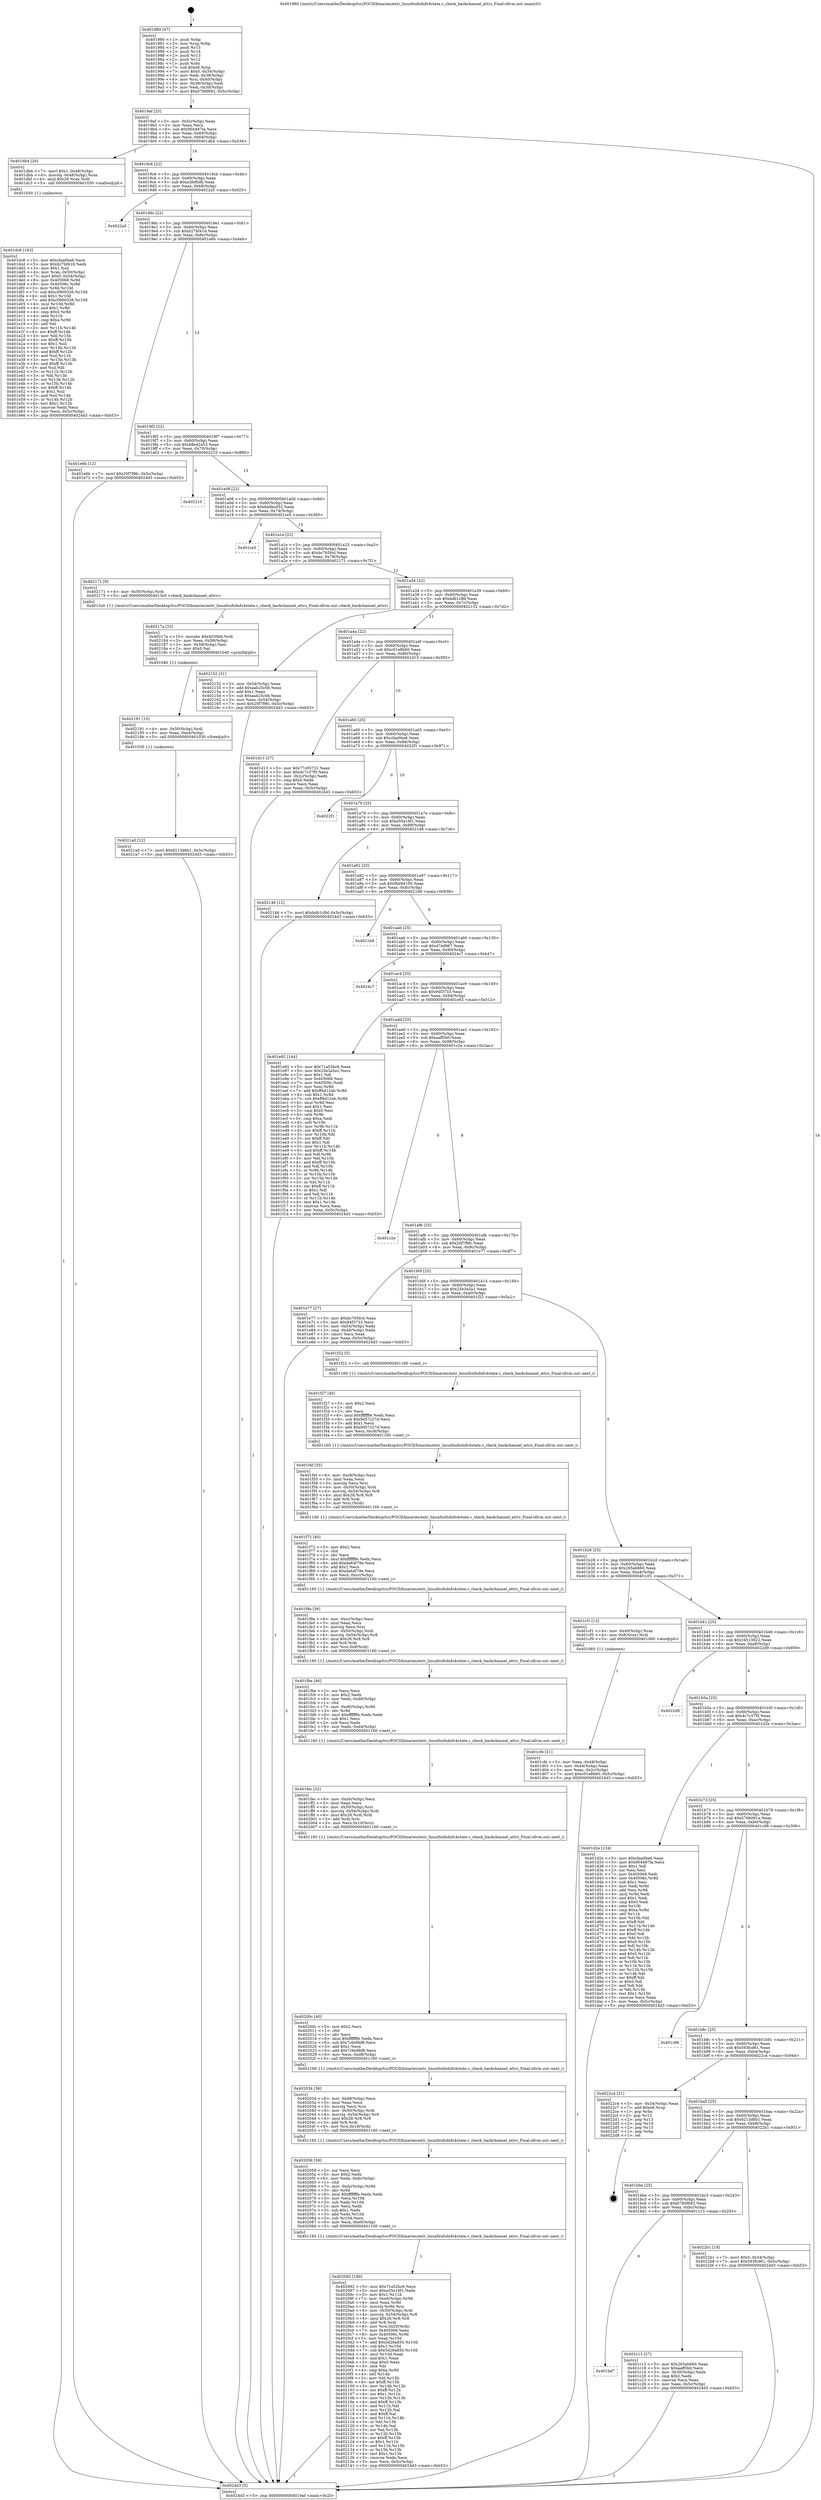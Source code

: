 digraph "0x401980" {
  label = "0x401980 (/mnt/c/Users/mathe/Desktop/tcc/POCII/binaries/extr_linuxfsnfsdnfs4state.c_check_backchannel_attrs_Final-ollvm.out::main(0))"
  labelloc = "t"
  node[shape=record]

  Entry [label="",width=0.3,height=0.3,shape=circle,fillcolor=black,style=filled]
  "0x4019af" [label="{
     0x4019af [23]\l
     | [instrs]\l
     &nbsp;&nbsp;0x4019af \<+3\>: mov -0x5c(%rbp),%eax\l
     &nbsp;&nbsp;0x4019b2 \<+2\>: mov %eax,%ecx\l
     &nbsp;&nbsp;0x4019b4 \<+6\>: sub $0x904487fa,%ecx\l
     &nbsp;&nbsp;0x4019ba \<+3\>: mov %eax,-0x60(%rbp)\l
     &nbsp;&nbsp;0x4019bd \<+3\>: mov %ecx,-0x64(%rbp)\l
     &nbsp;&nbsp;0x4019c0 \<+6\>: je 0000000000401db4 \<main+0x434\>\l
  }"]
  "0x401db4" [label="{
     0x401db4 [20]\l
     | [instrs]\l
     &nbsp;&nbsp;0x401db4 \<+7\>: movl $0x1,-0x48(%rbp)\l
     &nbsp;&nbsp;0x401dbb \<+4\>: movslq -0x48(%rbp),%rax\l
     &nbsp;&nbsp;0x401dbf \<+4\>: imul $0x28,%rax,%rdi\l
     &nbsp;&nbsp;0x401dc3 \<+5\>: call 0000000000401050 \<malloc@plt\>\l
     | [calls]\l
     &nbsp;&nbsp;0x401050 \{1\} (unknown)\l
  }"]
  "0x4019c6" [label="{
     0x4019c6 [22]\l
     | [instrs]\l
     &nbsp;&nbsp;0x4019c6 \<+5\>: jmp 00000000004019cb \<main+0x4b\>\l
     &nbsp;&nbsp;0x4019cb \<+3\>: mov -0x60(%rbp),%eax\l
     &nbsp;&nbsp;0x4019ce \<+5\>: sub $0xa3fef0db,%eax\l
     &nbsp;&nbsp;0x4019d3 \<+3\>: mov %eax,-0x68(%rbp)\l
     &nbsp;&nbsp;0x4019d6 \<+6\>: je 00000000004022a5 \<main+0x925\>\l
  }"]
  Exit [label="",width=0.3,height=0.3,shape=circle,fillcolor=black,style=filled,peripheries=2]
  "0x4022a5" [label="{
     0x4022a5\l
  }", style=dashed]
  "0x4019dc" [label="{
     0x4019dc [22]\l
     | [instrs]\l
     &nbsp;&nbsp;0x4019dc \<+5\>: jmp 00000000004019e1 \<main+0x61\>\l
     &nbsp;&nbsp;0x4019e1 \<+3\>: mov -0x60(%rbp),%eax\l
     &nbsp;&nbsp;0x4019e4 \<+5\>: sub $0xb27bf416,%eax\l
     &nbsp;&nbsp;0x4019e9 \<+3\>: mov %eax,-0x6c(%rbp)\l
     &nbsp;&nbsp;0x4019ec \<+6\>: je 0000000000401e6b \<main+0x4eb\>\l
  }"]
  "0x4021a0" [label="{
     0x4021a0 [12]\l
     | [instrs]\l
     &nbsp;&nbsp;0x4021a0 \<+7\>: movl $0x6213d6b1,-0x5c(%rbp)\l
     &nbsp;&nbsp;0x4021a7 \<+5\>: jmp 00000000004024d3 \<main+0xb53\>\l
  }"]
  "0x401e6b" [label="{
     0x401e6b [12]\l
     | [instrs]\l
     &nbsp;&nbsp;0x401e6b \<+7\>: movl $0x20f7f9fc,-0x5c(%rbp)\l
     &nbsp;&nbsp;0x401e72 \<+5\>: jmp 00000000004024d3 \<main+0xb53\>\l
  }"]
  "0x4019f2" [label="{
     0x4019f2 [22]\l
     | [instrs]\l
     &nbsp;&nbsp;0x4019f2 \<+5\>: jmp 00000000004019f7 \<main+0x77\>\l
     &nbsp;&nbsp;0x4019f7 \<+3\>: mov -0x60(%rbp),%eax\l
     &nbsp;&nbsp;0x4019fa \<+5\>: sub $0xb8e42a53,%eax\l
     &nbsp;&nbsp;0x4019ff \<+3\>: mov %eax,-0x70(%rbp)\l
     &nbsp;&nbsp;0x401a02 \<+6\>: je 0000000000402210 \<main+0x890\>\l
  }"]
  "0x402191" [label="{
     0x402191 [15]\l
     | [instrs]\l
     &nbsp;&nbsp;0x402191 \<+4\>: mov -0x50(%rbp),%rdi\l
     &nbsp;&nbsp;0x402195 \<+6\>: mov %eax,-0xe4(%rbp)\l
     &nbsp;&nbsp;0x40219b \<+5\>: call 0000000000401030 \<free@plt\>\l
     | [calls]\l
     &nbsp;&nbsp;0x401030 \{1\} (unknown)\l
  }"]
  "0x402210" [label="{
     0x402210\l
  }", style=dashed]
  "0x401a08" [label="{
     0x401a08 [22]\l
     | [instrs]\l
     &nbsp;&nbsp;0x401a08 \<+5\>: jmp 0000000000401a0d \<main+0x8d\>\l
     &nbsp;&nbsp;0x401a0d \<+3\>: mov -0x60(%rbp),%eax\l
     &nbsp;&nbsp;0x401a10 \<+5\>: sub $0xbbdbcd52,%eax\l
     &nbsp;&nbsp;0x401a15 \<+3\>: mov %eax,-0x74(%rbp)\l
     &nbsp;&nbsp;0x401a18 \<+6\>: je 0000000000401ce5 \<main+0x365\>\l
  }"]
  "0x40217a" [label="{
     0x40217a [23]\l
     | [instrs]\l
     &nbsp;&nbsp;0x40217a \<+10\>: movabs $0x4030b6,%rdi\l
     &nbsp;&nbsp;0x402184 \<+3\>: mov %eax,-0x58(%rbp)\l
     &nbsp;&nbsp;0x402187 \<+3\>: mov -0x58(%rbp),%esi\l
     &nbsp;&nbsp;0x40218a \<+2\>: mov $0x0,%al\l
     &nbsp;&nbsp;0x40218c \<+5\>: call 0000000000401040 \<printf@plt\>\l
     | [calls]\l
     &nbsp;&nbsp;0x401040 \{1\} (unknown)\l
  }"]
  "0x401ce5" [label="{
     0x401ce5\l
  }", style=dashed]
  "0x401a1e" [label="{
     0x401a1e [22]\l
     | [instrs]\l
     &nbsp;&nbsp;0x401a1e \<+5\>: jmp 0000000000401a23 \<main+0xa3\>\l
     &nbsp;&nbsp;0x401a23 \<+3\>: mov -0x60(%rbp),%eax\l
     &nbsp;&nbsp;0x401a26 \<+5\>: sub $0xbc765fcd,%eax\l
     &nbsp;&nbsp;0x401a2b \<+3\>: mov %eax,-0x78(%rbp)\l
     &nbsp;&nbsp;0x401a2e \<+6\>: je 0000000000402171 \<main+0x7f1\>\l
  }"]
  "0x402092" [label="{
     0x402092 [180]\l
     | [instrs]\l
     &nbsp;&nbsp;0x402092 \<+5\>: mov $0x71a52bc6,%ecx\l
     &nbsp;&nbsp;0x402097 \<+5\>: mov $0xe55e16f1,%edx\l
     &nbsp;&nbsp;0x40209c \<+3\>: mov $0x1,%r11b\l
     &nbsp;&nbsp;0x40209f \<+7\>: mov -0xe0(%rbp),%r9d\l
     &nbsp;&nbsp;0x4020a6 \<+4\>: imul %eax,%r9d\l
     &nbsp;&nbsp;0x4020aa \<+3\>: movslq %r9d,%rsi\l
     &nbsp;&nbsp;0x4020ad \<+4\>: mov -0x50(%rbp),%rdi\l
     &nbsp;&nbsp;0x4020b1 \<+4\>: movslq -0x54(%rbp),%r8\l
     &nbsp;&nbsp;0x4020b5 \<+4\>: imul $0x28,%r8,%r8\l
     &nbsp;&nbsp;0x4020b9 \<+3\>: add %r8,%rdi\l
     &nbsp;&nbsp;0x4020bc \<+4\>: mov %rsi,0x20(%rdi)\l
     &nbsp;&nbsp;0x4020c0 \<+7\>: mov 0x405068,%eax\l
     &nbsp;&nbsp;0x4020c7 \<+8\>: mov 0x40506c,%r9d\l
     &nbsp;&nbsp;0x4020cf \<+3\>: mov %eax,%r10d\l
     &nbsp;&nbsp;0x4020d2 \<+7\>: add $0x5d26a850,%r10d\l
     &nbsp;&nbsp;0x4020d9 \<+4\>: sub $0x1,%r10d\l
     &nbsp;&nbsp;0x4020dd \<+7\>: sub $0x5d26a850,%r10d\l
     &nbsp;&nbsp;0x4020e4 \<+4\>: imul %r10d,%eax\l
     &nbsp;&nbsp;0x4020e8 \<+3\>: and $0x1,%eax\l
     &nbsp;&nbsp;0x4020eb \<+3\>: cmp $0x0,%eax\l
     &nbsp;&nbsp;0x4020ee \<+3\>: sete %bl\l
     &nbsp;&nbsp;0x4020f1 \<+4\>: cmp $0xa,%r9d\l
     &nbsp;&nbsp;0x4020f5 \<+4\>: setl %r14b\l
     &nbsp;&nbsp;0x4020f9 \<+3\>: mov %bl,%r15b\l
     &nbsp;&nbsp;0x4020fc \<+4\>: xor $0xff,%r15b\l
     &nbsp;&nbsp;0x402100 \<+3\>: mov %r14b,%r12b\l
     &nbsp;&nbsp;0x402103 \<+4\>: xor $0xff,%r12b\l
     &nbsp;&nbsp;0x402107 \<+4\>: xor $0x1,%r11b\l
     &nbsp;&nbsp;0x40210b \<+3\>: mov %r15b,%r13b\l
     &nbsp;&nbsp;0x40210e \<+4\>: and $0xff,%r13b\l
     &nbsp;&nbsp;0x402112 \<+3\>: and %r11b,%bl\l
     &nbsp;&nbsp;0x402115 \<+3\>: mov %r12b,%al\l
     &nbsp;&nbsp;0x402118 \<+2\>: and $0xff,%al\l
     &nbsp;&nbsp;0x40211a \<+3\>: and %r11b,%r14b\l
     &nbsp;&nbsp;0x40211d \<+3\>: or %bl,%r13b\l
     &nbsp;&nbsp;0x402120 \<+3\>: or %r14b,%al\l
     &nbsp;&nbsp;0x402123 \<+3\>: xor %al,%r13b\l
     &nbsp;&nbsp;0x402126 \<+3\>: or %r12b,%r15b\l
     &nbsp;&nbsp;0x402129 \<+4\>: xor $0xff,%r15b\l
     &nbsp;&nbsp;0x40212d \<+4\>: or $0x1,%r11b\l
     &nbsp;&nbsp;0x402131 \<+3\>: and %r11b,%r15b\l
     &nbsp;&nbsp;0x402134 \<+3\>: or %r15b,%r13b\l
     &nbsp;&nbsp;0x402137 \<+4\>: test $0x1,%r13b\l
     &nbsp;&nbsp;0x40213b \<+3\>: cmovne %edx,%ecx\l
     &nbsp;&nbsp;0x40213e \<+3\>: mov %ecx,-0x5c(%rbp)\l
     &nbsp;&nbsp;0x402141 \<+5\>: jmp 00000000004024d3 \<main+0xb53\>\l
  }"]
  "0x402171" [label="{
     0x402171 [9]\l
     | [instrs]\l
     &nbsp;&nbsp;0x402171 \<+4\>: mov -0x50(%rbp),%rdi\l
     &nbsp;&nbsp;0x402175 \<+5\>: call 00000000004013c0 \<check_backchannel_attrs\>\l
     | [calls]\l
     &nbsp;&nbsp;0x4013c0 \{1\} (/mnt/c/Users/mathe/Desktop/tcc/POCII/binaries/extr_linuxfsnfsdnfs4state.c_check_backchannel_attrs_Final-ollvm.out::check_backchannel_attrs)\l
  }"]
  "0x401a34" [label="{
     0x401a34 [22]\l
     | [instrs]\l
     &nbsp;&nbsp;0x401a34 \<+5\>: jmp 0000000000401a39 \<main+0xb9\>\l
     &nbsp;&nbsp;0x401a39 \<+3\>: mov -0x60(%rbp),%eax\l
     &nbsp;&nbsp;0x401a3c \<+5\>: sub $0xbdb1cfbf,%eax\l
     &nbsp;&nbsp;0x401a41 \<+3\>: mov %eax,-0x7c(%rbp)\l
     &nbsp;&nbsp;0x401a44 \<+6\>: je 0000000000402152 \<main+0x7d2\>\l
  }"]
  "0x402058" [label="{
     0x402058 [58]\l
     | [instrs]\l
     &nbsp;&nbsp;0x402058 \<+2\>: xor %ecx,%ecx\l
     &nbsp;&nbsp;0x40205a \<+5\>: mov $0x2,%edx\l
     &nbsp;&nbsp;0x40205f \<+6\>: mov %edx,-0xdc(%rbp)\l
     &nbsp;&nbsp;0x402065 \<+1\>: cltd\l
     &nbsp;&nbsp;0x402066 \<+7\>: mov -0xdc(%rbp),%r9d\l
     &nbsp;&nbsp;0x40206d \<+3\>: idiv %r9d\l
     &nbsp;&nbsp;0x402070 \<+6\>: imul $0xfffffffe,%edx,%edx\l
     &nbsp;&nbsp;0x402076 \<+3\>: mov %ecx,%r10d\l
     &nbsp;&nbsp;0x402079 \<+3\>: sub %edx,%r10d\l
     &nbsp;&nbsp;0x40207c \<+2\>: mov %ecx,%edx\l
     &nbsp;&nbsp;0x40207e \<+3\>: sub $0x1,%edx\l
     &nbsp;&nbsp;0x402081 \<+3\>: add %edx,%r10d\l
     &nbsp;&nbsp;0x402084 \<+3\>: sub %r10d,%ecx\l
     &nbsp;&nbsp;0x402087 \<+6\>: mov %ecx,-0xe0(%rbp)\l
     &nbsp;&nbsp;0x40208d \<+5\>: call 0000000000401160 \<next_i\>\l
     | [calls]\l
     &nbsp;&nbsp;0x401160 \{1\} (/mnt/c/Users/mathe/Desktop/tcc/POCII/binaries/extr_linuxfsnfsdnfs4state.c_check_backchannel_attrs_Final-ollvm.out::next_i)\l
  }"]
  "0x402152" [label="{
     0x402152 [31]\l
     | [instrs]\l
     &nbsp;&nbsp;0x402152 \<+3\>: mov -0x54(%rbp),%eax\l
     &nbsp;&nbsp;0x402155 \<+5\>: add $0xaab25c0b,%eax\l
     &nbsp;&nbsp;0x40215a \<+3\>: add $0x1,%eax\l
     &nbsp;&nbsp;0x40215d \<+5\>: sub $0xaab25c0b,%eax\l
     &nbsp;&nbsp;0x402162 \<+3\>: mov %eax,-0x54(%rbp)\l
     &nbsp;&nbsp;0x402165 \<+7\>: movl $0x20f7f9fc,-0x5c(%rbp)\l
     &nbsp;&nbsp;0x40216c \<+5\>: jmp 00000000004024d3 \<main+0xb53\>\l
  }"]
  "0x401a4a" [label="{
     0x401a4a [22]\l
     | [instrs]\l
     &nbsp;&nbsp;0x401a4a \<+5\>: jmp 0000000000401a4f \<main+0xcf\>\l
     &nbsp;&nbsp;0x401a4f \<+3\>: mov -0x60(%rbp),%eax\l
     &nbsp;&nbsp;0x401a52 \<+5\>: sub $0xc01e8b60,%eax\l
     &nbsp;&nbsp;0x401a57 \<+3\>: mov %eax,-0x80(%rbp)\l
     &nbsp;&nbsp;0x401a5a \<+6\>: je 0000000000401d13 \<main+0x393\>\l
  }"]
  "0x402034" [label="{
     0x402034 [36]\l
     | [instrs]\l
     &nbsp;&nbsp;0x402034 \<+6\>: mov -0xd8(%rbp),%ecx\l
     &nbsp;&nbsp;0x40203a \<+3\>: imul %eax,%ecx\l
     &nbsp;&nbsp;0x40203d \<+3\>: movslq %ecx,%rsi\l
     &nbsp;&nbsp;0x402040 \<+4\>: mov -0x50(%rbp),%rdi\l
     &nbsp;&nbsp;0x402044 \<+4\>: movslq -0x54(%rbp),%r8\l
     &nbsp;&nbsp;0x402048 \<+4\>: imul $0x28,%r8,%r8\l
     &nbsp;&nbsp;0x40204c \<+3\>: add %r8,%rdi\l
     &nbsp;&nbsp;0x40204f \<+4\>: mov %rsi,0x18(%rdi)\l
     &nbsp;&nbsp;0x402053 \<+5\>: call 0000000000401160 \<next_i\>\l
     | [calls]\l
     &nbsp;&nbsp;0x401160 \{1\} (/mnt/c/Users/mathe/Desktop/tcc/POCII/binaries/extr_linuxfsnfsdnfs4state.c_check_backchannel_attrs_Final-ollvm.out::next_i)\l
  }"]
  "0x401d13" [label="{
     0x401d13 [27]\l
     | [instrs]\l
     &nbsp;&nbsp;0x401d13 \<+5\>: mov $0x77c05731,%eax\l
     &nbsp;&nbsp;0x401d18 \<+5\>: mov $0x4c7c37f5,%ecx\l
     &nbsp;&nbsp;0x401d1d \<+3\>: mov -0x2c(%rbp),%edx\l
     &nbsp;&nbsp;0x401d20 \<+3\>: cmp $0x0,%edx\l
     &nbsp;&nbsp;0x401d23 \<+3\>: cmove %ecx,%eax\l
     &nbsp;&nbsp;0x401d26 \<+3\>: mov %eax,-0x5c(%rbp)\l
     &nbsp;&nbsp;0x401d29 \<+5\>: jmp 00000000004024d3 \<main+0xb53\>\l
  }"]
  "0x401a60" [label="{
     0x401a60 [25]\l
     | [instrs]\l
     &nbsp;&nbsp;0x401a60 \<+5\>: jmp 0000000000401a65 \<main+0xe5\>\l
     &nbsp;&nbsp;0x401a65 \<+3\>: mov -0x60(%rbp),%eax\l
     &nbsp;&nbsp;0x401a68 \<+5\>: sub $0xcfaa0ba6,%eax\l
     &nbsp;&nbsp;0x401a6d \<+6\>: mov %eax,-0x84(%rbp)\l
     &nbsp;&nbsp;0x401a73 \<+6\>: je 00000000004022f1 \<main+0x971\>\l
  }"]
  "0x40200c" [label="{
     0x40200c [40]\l
     | [instrs]\l
     &nbsp;&nbsp;0x40200c \<+5\>: mov $0x2,%ecx\l
     &nbsp;&nbsp;0x402011 \<+1\>: cltd\l
     &nbsp;&nbsp;0x402012 \<+2\>: idiv %ecx\l
     &nbsp;&nbsp;0x402014 \<+6\>: imul $0xfffffffe,%edx,%ecx\l
     &nbsp;&nbsp;0x40201a \<+6\>: sub $0x7c6e9bf8,%ecx\l
     &nbsp;&nbsp;0x402020 \<+3\>: add $0x1,%ecx\l
     &nbsp;&nbsp;0x402023 \<+6\>: add $0x7c6e9bf8,%ecx\l
     &nbsp;&nbsp;0x402029 \<+6\>: mov %ecx,-0xd8(%rbp)\l
     &nbsp;&nbsp;0x40202f \<+5\>: call 0000000000401160 \<next_i\>\l
     | [calls]\l
     &nbsp;&nbsp;0x401160 \{1\} (/mnt/c/Users/mathe/Desktop/tcc/POCII/binaries/extr_linuxfsnfsdnfs4state.c_check_backchannel_attrs_Final-ollvm.out::next_i)\l
  }"]
  "0x4022f1" [label="{
     0x4022f1\l
  }", style=dashed]
  "0x401a79" [label="{
     0x401a79 [25]\l
     | [instrs]\l
     &nbsp;&nbsp;0x401a79 \<+5\>: jmp 0000000000401a7e \<main+0xfe\>\l
     &nbsp;&nbsp;0x401a7e \<+3\>: mov -0x60(%rbp),%eax\l
     &nbsp;&nbsp;0x401a81 \<+5\>: sub $0xe55e16f1,%eax\l
     &nbsp;&nbsp;0x401a86 \<+6\>: mov %eax,-0x88(%rbp)\l
     &nbsp;&nbsp;0x401a8c \<+6\>: je 0000000000402146 \<main+0x7c6\>\l
  }"]
  "0x401fec" [label="{
     0x401fec [32]\l
     | [instrs]\l
     &nbsp;&nbsp;0x401fec \<+6\>: mov -0xd4(%rbp),%ecx\l
     &nbsp;&nbsp;0x401ff2 \<+3\>: imul %eax,%ecx\l
     &nbsp;&nbsp;0x401ff5 \<+4\>: mov -0x50(%rbp),%rsi\l
     &nbsp;&nbsp;0x401ff9 \<+4\>: movslq -0x54(%rbp),%rdi\l
     &nbsp;&nbsp;0x401ffd \<+4\>: imul $0x28,%rdi,%rdi\l
     &nbsp;&nbsp;0x402001 \<+3\>: add %rdi,%rsi\l
     &nbsp;&nbsp;0x402004 \<+3\>: mov %ecx,0x10(%rsi)\l
     &nbsp;&nbsp;0x402007 \<+5\>: call 0000000000401160 \<next_i\>\l
     | [calls]\l
     &nbsp;&nbsp;0x401160 \{1\} (/mnt/c/Users/mathe/Desktop/tcc/POCII/binaries/extr_linuxfsnfsdnfs4state.c_check_backchannel_attrs_Final-ollvm.out::next_i)\l
  }"]
  "0x402146" [label="{
     0x402146 [12]\l
     | [instrs]\l
     &nbsp;&nbsp;0x402146 \<+7\>: movl $0xbdb1cfbf,-0x5c(%rbp)\l
     &nbsp;&nbsp;0x40214d \<+5\>: jmp 00000000004024d3 \<main+0xb53\>\l
  }"]
  "0x401a92" [label="{
     0x401a92 [25]\l
     | [instrs]\l
     &nbsp;&nbsp;0x401a92 \<+5\>: jmp 0000000000401a97 \<main+0x117\>\l
     &nbsp;&nbsp;0x401a97 \<+3\>: mov -0x60(%rbp),%eax\l
     &nbsp;&nbsp;0x401a9a \<+5\>: sub $0xfbb94100,%eax\l
     &nbsp;&nbsp;0x401a9f \<+6\>: mov %eax,-0x8c(%rbp)\l
     &nbsp;&nbsp;0x401aa5 \<+6\>: je 00000000004021b8 \<main+0x838\>\l
  }"]
  "0x401fbe" [label="{
     0x401fbe [46]\l
     | [instrs]\l
     &nbsp;&nbsp;0x401fbe \<+2\>: xor %ecx,%ecx\l
     &nbsp;&nbsp;0x401fc0 \<+5\>: mov $0x2,%edx\l
     &nbsp;&nbsp;0x401fc5 \<+6\>: mov %edx,-0xd0(%rbp)\l
     &nbsp;&nbsp;0x401fcb \<+1\>: cltd\l
     &nbsp;&nbsp;0x401fcc \<+7\>: mov -0xd0(%rbp),%r9d\l
     &nbsp;&nbsp;0x401fd3 \<+3\>: idiv %r9d\l
     &nbsp;&nbsp;0x401fd6 \<+6\>: imul $0xfffffffe,%edx,%edx\l
     &nbsp;&nbsp;0x401fdc \<+3\>: sub $0x1,%ecx\l
     &nbsp;&nbsp;0x401fdf \<+2\>: sub %ecx,%edx\l
     &nbsp;&nbsp;0x401fe1 \<+6\>: mov %edx,-0xd4(%rbp)\l
     &nbsp;&nbsp;0x401fe7 \<+5\>: call 0000000000401160 \<next_i\>\l
     | [calls]\l
     &nbsp;&nbsp;0x401160 \{1\} (/mnt/c/Users/mathe/Desktop/tcc/POCII/binaries/extr_linuxfsnfsdnfs4state.c_check_backchannel_attrs_Final-ollvm.out::next_i)\l
  }"]
  "0x4021b8" [label="{
     0x4021b8\l
  }", style=dashed]
  "0x401aab" [label="{
     0x401aab [25]\l
     | [instrs]\l
     &nbsp;&nbsp;0x401aab \<+5\>: jmp 0000000000401ab0 \<main+0x130\>\l
     &nbsp;&nbsp;0x401ab0 \<+3\>: mov -0x60(%rbp),%eax\l
     &nbsp;&nbsp;0x401ab3 \<+5\>: sub $0x47ed967,%eax\l
     &nbsp;&nbsp;0x401ab8 \<+6\>: mov %eax,-0x90(%rbp)\l
     &nbsp;&nbsp;0x401abe \<+6\>: je 00000000004024c7 \<main+0xb47\>\l
  }"]
  "0x401f9a" [label="{
     0x401f9a [36]\l
     | [instrs]\l
     &nbsp;&nbsp;0x401f9a \<+6\>: mov -0xcc(%rbp),%ecx\l
     &nbsp;&nbsp;0x401fa0 \<+3\>: imul %eax,%ecx\l
     &nbsp;&nbsp;0x401fa3 \<+3\>: movslq %ecx,%rsi\l
     &nbsp;&nbsp;0x401fa6 \<+4\>: mov -0x50(%rbp),%rdi\l
     &nbsp;&nbsp;0x401faa \<+4\>: movslq -0x54(%rbp),%r8\l
     &nbsp;&nbsp;0x401fae \<+4\>: imul $0x28,%r8,%r8\l
     &nbsp;&nbsp;0x401fb2 \<+3\>: add %r8,%rdi\l
     &nbsp;&nbsp;0x401fb5 \<+4\>: mov %rsi,0x8(%rdi)\l
     &nbsp;&nbsp;0x401fb9 \<+5\>: call 0000000000401160 \<next_i\>\l
     | [calls]\l
     &nbsp;&nbsp;0x401160 \{1\} (/mnt/c/Users/mathe/Desktop/tcc/POCII/binaries/extr_linuxfsnfsdnfs4state.c_check_backchannel_attrs_Final-ollvm.out::next_i)\l
  }"]
  "0x4024c7" [label="{
     0x4024c7\l
  }", style=dashed]
  "0x401ac4" [label="{
     0x401ac4 [25]\l
     | [instrs]\l
     &nbsp;&nbsp;0x401ac4 \<+5\>: jmp 0000000000401ac9 \<main+0x149\>\l
     &nbsp;&nbsp;0x401ac9 \<+3\>: mov -0x60(%rbp),%eax\l
     &nbsp;&nbsp;0x401acc \<+5\>: sub $0x94f3733,%eax\l
     &nbsp;&nbsp;0x401ad1 \<+6\>: mov %eax,-0x94(%rbp)\l
     &nbsp;&nbsp;0x401ad7 \<+6\>: je 0000000000401e92 \<main+0x512\>\l
  }"]
  "0x401f72" [label="{
     0x401f72 [40]\l
     | [instrs]\l
     &nbsp;&nbsp;0x401f72 \<+5\>: mov $0x2,%ecx\l
     &nbsp;&nbsp;0x401f77 \<+1\>: cltd\l
     &nbsp;&nbsp;0x401f78 \<+2\>: idiv %ecx\l
     &nbsp;&nbsp;0x401f7a \<+6\>: imul $0xfffffffe,%edx,%ecx\l
     &nbsp;&nbsp;0x401f80 \<+6\>: add $0xda64f79e,%ecx\l
     &nbsp;&nbsp;0x401f86 \<+3\>: add $0x1,%ecx\l
     &nbsp;&nbsp;0x401f89 \<+6\>: sub $0xda64f79e,%ecx\l
     &nbsp;&nbsp;0x401f8f \<+6\>: mov %ecx,-0xcc(%rbp)\l
     &nbsp;&nbsp;0x401f95 \<+5\>: call 0000000000401160 \<next_i\>\l
     | [calls]\l
     &nbsp;&nbsp;0x401160 \{1\} (/mnt/c/Users/mathe/Desktop/tcc/POCII/binaries/extr_linuxfsnfsdnfs4state.c_check_backchannel_attrs_Final-ollvm.out::next_i)\l
  }"]
  "0x401e92" [label="{
     0x401e92 [144]\l
     | [instrs]\l
     &nbsp;&nbsp;0x401e92 \<+5\>: mov $0x71a52bc6,%eax\l
     &nbsp;&nbsp;0x401e97 \<+5\>: mov $0x25e3a5a1,%ecx\l
     &nbsp;&nbsp;0x401e9c \<+2\>: mov $0x1,%dl\l
     &nbsp;&nbsp;0x401e9e \<+7\>: mov 0x405068,%esi\l
     &nbsp;&nbsp;0x401ea5 \<+7\>: mov 0x40506c,%edi\l
     &nbsp;&nbsp;0x401eac \<+3\>: mov %esi,%r8d\l
     &nbsp;&nbsp;0x401eaf \<+7\>: add $0xff4d12ab,%r8d\l
     &nbsp;&nbsp;0x401eb6 \<+4\>: sub $0x1,%r8d\l
     &nbsp;&nbsp;0x401eba \<+7\>: sub $0xff4d12ab,%r8d\l
     &nbsp;&nbsp;0x401ec1 \<+4\>: imul %r8d,%esi\l
     &nbsp;&nbsp;0x401ec5 \<+3\>: and $0x1,%esi\l
     &nbsp;&nbsp;0x401ec8 \<+3\>: cmp $0x0,%esi\l
     &nbsp;&nbsp;0x401ecb \<+4\>: sete %r9b\l
     &nbsp;&nbsp;0x401ecf \<+3\>: cmp $0xa,%edi\l
     &nbsp;&nbsp;0x401ed2 \<+4\>: setl %r10b\l
     &nbsp;&nbsp;0x401ed6 \<+3\>: mov %r9b,%r11b\l
     &nbsp;&nbsp;0x401ed9 \<+4\>: xor $0xff,%r11b\l
     &nbsp;&nbsp;0x401edd \<+3\>: mov %r10b,%bl\l
     &nbsp;&nbsp;0x401ee0 \<+3\>: xor $0xff,%bl\l
     &nbsp;&nbsp;0x401ee3 \<+3\>: xor $0x1,%dl\l
     &nbsp;&nbsp;0x401ee6 \<+3\>: mov %r11b,%r14b\l
     &nbsp;&nbsp;0x401ee9 \<+4\>: and $0xff,%r14b\l
     &nbsp;&nbsp;0x401eed \<+3\>: and %dl,%r9b\l
     &nbsp;&nbsp;0x401ef0 \<+3\>: mov %bl,%r15b\l
     &nbsp;&nbsp;0x401ef3 \<+4\>: and $0xff,%r15b\l
     &nbsp;&nbsp;0x401ef7 \<+3\>: and %dl,%r10b\l
     &nbsp;&nbsp;0x401efa \<+3\>: or %r9b,%r14b\l
     &nbsp;&nbsp;0x401efd \<+3\>: or %r10b,%r15b\l
     &nbsp;&nbsp;0x401f00 \<+3\>: xor %r15b,%r14b\l
     &nbsp;&nbsp;0x401f03 \<+3\>: or %bl,%r11b\l
     &nbsp;&nbsp;0x401f06 \<+4\>: xor $0xff,%r11b\l
     &nbsp;&nbsp;0x401f0a \<+3\>: or $0x1,%dl\l
     &nbsp;&nbsp;0x401f0d \<+3\>: and %dl,%r11b\l
     &nbsp;&nbsp;0x401f10 \<+3\>: or %r11b,%r14b\l
     &nbsp;&nbsp;0x401f13 \<+4\>: test $0x1,%r14b\l
     &nbsp;&nbsp;0x401f17 \<+3\>: cmovne %ecx,%eax\l
     &nbsp;&nbsp;0x401f1a \<+3\>: mov %eax,-0x5c(%rbp)\l
     &nbsp;&nbsp;0x401f1d \<+5\>: jmp 00000000004024d3 \<main+0xb53\>\l
  }"]
  "0x401add" [label="{
     0x401add [25]\l
     | [instrs]\l
     &nbsp;&nbsp;0x401add \<+5\>: jmp 0000000000401ae2 \<main+0x162\>\l
     &nbsp;&nbsp;0x401ae2 \<+3\>: mov -0x60(%rbp),%eax\l
     &nbsp;&nbsp;0x401ae5 \<+5\>: sub $0xaaff3b0,%eax\l
     &nbsp;&nbsp;0x401aea \<+6\>: mov %eax,-0x98(%rbp)\l
     &nbsp;&nbsp;0x401af0 \<+6\>: je 0000000000401c2e \<main+0x2ae\>\l
  }"]
  "0x401f4f" [label="{
     0x401f4f [35]\l
     | [instrs]\l
     &nbsp;&nbsp;0x401f4f \<+6\>: mov -0xc8(%rbp),%ecx\l
     &nbsp;&nbsp;0x401f55 \<+3\>: imul %eax,%ecx\l
     &nbsp;&nbsp;0x401f58 \<+3\>: movslq %ecx,%rsi\l
     &nbsp;&nbsp;0x401f5b \<+4\>: mov -0x50(%rbp),%rdi\l
     &nbsp;&nbsp;0x401f5f \<+4\>: movslq -0x54(%rbp),%r8\l
     &nbsp;&nbsp;0x401f63 \<+4\>: imul $0x28,%r8,%r8\l
     &nbsp;&nbsp;0x401f67 \<+3\>: add %r8,%rdi\l
     &nbsp;&nbsp;0x401f6a \<+3\>: mov %rsi,(%rdi)\l
     &nbsp;&nbsp;0x401f6d \<+5\>: call 0000000000401160 \<next_i\>\l
     | [calls]\l
     &nbsp;&nbsp;0x401160 \{1\} (/mnt/c/Users/mathe/Desktop/tcc/POCII/binaries/extr_linuxfsnfsdnfs4state.c_check_backchannel_attrs_Final-ollvm.out::next_i)\l
  }"]
  "0x401c2e" [label="{
     0x401c2e\l
  }", style=dashed]
  "0x401af6" [label="{
     0x401af6 [25]\l
     | [instrs]\l
     &nbsp;&nbsp;0x401af6 \<+5\>: jmp 0000000000401afb \<main+0x17b\>\l
     &nbsp;&nbsp;0x401afb \<+3\>: mov -0x60(%rbp),%eax\l
     &nbsp;&nbsp;0x401afe \<+5\>: sub $0x20f7f9fc,%eax\l
     &nbsp;&nbsp;0x401b03 \<+6\>: mov %eax,-0x9c(%rbp)\l
     &nbsp;&nbsp;0x401b09 \<+6\>: je 0000000000401e77 \<main+0x4f7\>\l
  }"]
  "0x401f27" [label="{
     0x401f27 [40]\l
     | [instrs]\l
     &nbsp;&nbsp;0x401f27 \<+5\>: mov $0x2,%ecx\l
     &nbsp;&nbsp;0x401f2c \<+1\>: cltd\l
     &nbsp;&nbsp;0x401f2d \<+2\>: idiv %ecx\l
     &nbsp;&nbsp;0x401f2f \<+6\>: imul $0xfffffffe,%edx,%ecx\l
     &nbsp;&nbsp;0x401f35 \<+6\>: sub $0x9d57c27d,%ecx\l
     &nbsp;&nbsp;0x401f3b \<+3\>: add $0x1,%ecx\l
     &nbsp;&nbsp;0x401f3e \<+6\>: add $0x9d57c27d,%ecx\l
     &nbsp;&nbsp;0x401f44 \<+6\>: mov %ecx,-0xc8(%rbp)\l
     &nbsp;&nbsp;0x401f4a \<+5\>: call 0000000000401160 \<next_i\>\l
     | [calls]\l
     &nbsp;&nbsp;0x401160 \{1\} (/mnt/c/Users/mathe/Desktop/tcc/POCII/binaries/extr_linuxfsnfsdnfs4state.c_check_backchannel_attrs_Final-ollvm.out::next_i)\l
  }"]
  "0x401e77" [label="{
     0x401e77 [27]\l
     | [instrs]\l
     &nbsp;&nbsp;0x401e77 \<+5\>: mov $0xbc765fcd,%eax\l
     &nbsp;&nbsp;0x401e7c \<+5\>: mov $0x94f3733,%ecx\l
     &nbsp;&nbsp;0x401e81 \<+3\>: mov -0x54(%rbp),%edx\l
     &nbsp;&nbsp;0x401e84 \<+3\>: cmp -0x48(%rbp),%edx\l
     &nbsp;&nbsp;0x401e87 \<+3\>: cmovl %ecx,%eax\l
     &nbsp;&nbsp;0x401e8a \<+3\>: mov %eax,-0x5c(%rbp)\l
     &nbsp;&nbsp;0x401e8d \<+5\>: jmp 00000000004024d3 \<main+0xb53\>\l
  }"]
  "0x401b0f" [label="{
     0x401b0f [25]\l
     | [instrs]\l
     &nbsp;&nbsp;0x401b0f \<+5\>: jmp 0000000000401b14 \<main+0x194\>\l
     &nbsp;&nbsp;0x401b14 \<+3\>: mov -0x60(%rbp),%eax\l
     &nbsp;&nbsp;0x401b17 \<+5\>: sub $0x25e3a5a1,%eax\l
     &nbsp;&nbsp;0x401b1c \<+6\>: mov %eax,-0xa0(%rbp)\l
     &nbsp;&nbsp;0x401b22 \<+6\>: je 0000000000401f22 \<main+0x5a2\>\l
  }"]
  "0x401dc8" [label="{
     0x401dc8 [163]\l
     | [instrs]\l
     &nbsp;&nbsp;0x401dc8 \<+5\>: mov $0xcfaa0ba6,%ecx\l
     &nbsp;&nbsp;0x401dcd \<+5\>: mov $0xb27bf416,%edx\l
     &nbsp;&nbsp;0x401dd2 \<+3\>: mov $0x1,%sil\l
     &nbsp;&nbsp;0x401dd5 \<+4\>: mov %rax,-0x50(%rbp)\l
     &nbsp;&nbsp;0x401dd9 \<+7\>: movl $0x0,-0x54(%rbp)\l
     &nbsp;&nbsp;0x401de0 \<+8\>: mov 0x405068,%r8d\l
     &nbsp;&nbsp;0x401de8 \<+8\>: mov 0x40506c,%r9d\l
     &nbsp;&nbsp;0x401df0 \<+3\>: mov %r8d,%r10d\l
     &nbsp;&nbsp;0x401df3 \<+7\>: sub $0xc0900326,%r10d\l
     &nbsp;&nbsp;0x401dfa \<+4\>: sub $0x1,%r10d\l
     &nbsp;&nbsp;0x401dfe \<+7\>: add $0xc0900326,%r10d\l
     &nbsp;&nbsp;0x401e05 \<+4\>: imul %r10d,%r8d\l
     &nbsp;&nbsp;0x401e09 \<+4\>: and $0x1,%r8d\l
     &nbsp;&nbsp;0x401e0d \<+4\>: cmp $0x0,%r8d\l
     &nbsp;&nbsp;0x401e11 \<+4\>: sete %r11b\l
     &nbsp;&nbsp;0x401e15 \<+4\>: cmp $0xa,%r9d\l
     &nbsp;&nbsp;0x401e19 \<+3\>: setl %bl\l
     &nbsp;&nbsp;0x401e1c \<+3\>: mov %r11b,%r14b\l
     &nbsp;&nbsp;0x401e1f \<+4\>: xor $0xff,%r14b\l
     &nbsp;&nbsp;0x401e23 \<+3\>: mov %bl,%r15b\l
     &nbsp;&nbsp;0x401e26 \<+4\>: xor $0xff,%r15b\l
     &nbsp;&nbsp;0x401e2a \<+4\>: xor $0x1,%sil\l
     &nbsp;&nbsp;0x401e2e \<+3\>: mov %r14b,%r12b\l
     &nbsp;&nbsp;0x401e31 \<+4\>: and $0xff,%r12b\l
     &nbsp;&nbsp;0x401e35 \<+3\>: and %sil,%r11b\l
     &nbsp;&nbsp;0x401e38 \<+3\>: mov %r15b,%r13b\l
     &nbsp;&nbsp;0x401e3b \<+4\>: and $0xff,%r13b\l
     &nbsp;&nbsp;0x401e3f \<+3\>: and %sil,%bl\l
     &nbsp;&nbsp;0x401e42 \<+3\>: or %r11b,%r12b\l
     &nbsp;&nbsp;0x401e45 \<+3\>: or %bl,%r13b\l
     &nbsp;&nbsp;0x401e48 \<+3\>: xor %r13b,%r12b\l
     &nbsp;&nbsp;0x401e4b \<+3\>: or %r15b,%r14b\l
     &nbsp;&nbsp;0x401e4e \<+4\>: xor $0xff,%r14b\l
     &nbsp;&nbsp;0x401e52 \<+4\>: or $0x1,%sil\l
     &nbsp;&nbsp;0x401e56 \<+3\>: and %sil,%r14b\l
     &nbsp;&nbsp;0x401e59 \<+3\>: or %r14b,%r12b\l
     &nbsp;&nbsp;0x401e5c \<+4\>: test $0x1,%r12b\l
     &nbsp;&nbsp;0x401e60 \<+3\>: cmovne %edx,%ecx\l
     &nbsp;&nbsp;0x401e63 \<+3\>: mov %ecx,-0x5c(%rbp)\l
     &nbsp;&nbsp;0x401e66 \<+5\>: jmp 00000000004024d3 \<main+0xb53\>\l
  }"]
  "0x401f22" [label="{
     0x401f22 [5]\l
     | [instrs]\l
     &nbsp;&nbsp;0x401f22 \<+5\>: call 0000000000401160 \<next_i\>\l
     | [calls]\l
     &nbsp;&nbsp;0x401160 \{1\} (/mnt/c/Users/mathe/Desktop/tcc/POCII/binaries/extr_linuxfsnfsdnfs4state.c_check_backchannel_attrs_Final-ollvm.out::next_i)\l
  }"]
  "0x401b28" [label="{
     0x401b28 [25]\l
     | [instrs]\l
     &nbsp;&nbsp;0x401b28 \<+5\>: jmp 0000000000401b2d \<main+0x1ad\>\l
     &nbsp;&nbsp;0x401b2d \<+3\>: mov -0x60(%rbp),%eax\l
     &nbsp;&nbsp;0x401b30 \<+5\>: sub $0x265ab660,%eax\l
     &nbsp;&nbsp;0x401b35 \<+6\>: mov %eax,-0xa4(%rbp)\l
     &nbsp;&nbsp;0x401b3b \<+6\>: je 0000000000401cf1 \<main+0x371\>\l
  }"]
  "0x401cfe" [label="{
     0x401cfe [21]\l
     | [instrs]\l
     &nbsp;&nbsp;0x401cfe \<+3\>: mov %eax,-0x44(%rbp)\l
     &nbsp;&nbsp;0x401d01 \<+3\>: mov -0x44(%rbp),%eax\l
     &nbsp;&nbsp;0x401d04 \<+3\>: mov %eax,-0x2c(%rbp)\l
     &nbsp;&nbsp;0x401d07 \<+7\>: movl $0xc01e8b60,-0x5c(%rbp)\l
     &nbsp;&nbsp;0x401d0e \<+5\>: jmp 00000000004024d3 \<main+0xb53\>\l
  }"]
  "0x401cf1" [label="{
     0x401cf1 [13]\l
     | [instrs]\l
     &nbsp;&nbsp;0x401cf1 \<+4\>: mov -0x40(%rbp),%rax\l
     &nbsp;&nbsp;0x401cf5 \<+4\>: mov 0x8(%rax),%rdi\l
     &nbsp;&nbsp;0x401cf9 \<+5\>: call 0000000000401060 \<atoi@plt\>\l
     | [calls]\l
     &nbsp;&nbsp;0x401060 \{1\} (unknown)\l
  }"]
  "0x401b41" [label="{
     0x401b41 [25]\l
     | [instrs]\l
     &nbsp;&nbsp;0x401b41 \<+5\>: jmp 0000000000401b46 \<main+0x1c6\>\l
     &nbsp;&nbsp;0x401b46 \<+3\>: mov -0x60(%rbp),%eax\l
     &nbsp;&nbsp;0x401b49 \<+5\>: sub $0x34513622,%eax\l
     &nbsp;&nbsp;0x401b4e \<+6\>: mov %eax,-0xa8(%rbp)\l
     &nbsp;&nbsp;0x401b54 \<+6\>: je 00000000004022d9 \<main+0x959\>\l
  }"]
  "0x401980" [label="{
     0x401980 [47]\l
     | [instrs]\l
     &nbsp;&nbsp;0x401980 \<+1\>: push %rbp\l
     &nbsp;&nbsp;0x401981 \<+3\>: mov %rsp,%rbp\l
     &nbsp;&nbsp;0x401984 \<+2\>: push %r15\l
     &nbsp;&nbsp;0x401986 \<+2\>: push %r14\l
     &nbsp;&nbsp;0x401988 \<+2\>: push %r13\l
     &nbsp;&nbsp;0x40198a \<+2\>: push %r12\l
     &nbsp;&nbsp;0x40198c \<+1\>: push %rbx\l
     &nbsp;&nbsp;0x40198d \<+7\>: sub $0xe8,%rsp\l
     &nbsp;&nbsp;0x401994 \<+7\>: movl $0x0,-0x34(%rbp)\l
     &nbsp;&nbsp;0x40199b \<+3\>: mov %edi,-0x38(%rbp)\l
     &nbsp;&nbsp;0x40199e \<+4\>: mov %rsi,-0x40(%rbp)\l
     &nbsp;&nbsp;0x4019a2 \<+3\>: mov -0x38(%rbp),%edi\l
     &nbsp;&nbsp;0x4019a5 \<+3\>: mov %edi,-0x30(%rbp)\l
     &nbsp;&nbsp;0x4019a8 \<+7\>: movl $0x6780f692,-0x5c(%rbp)\l
  }"]
  "0x4022d9" [label="{
     0x4022d9\l
  }", style=dashed]
  "0x401b5a" [label="{
     0x401b5a [25]\l
     | [instrs]\l
     &nbsp;&nbsp;0x401b5a \<+5\>: jmp 0000000000401b5f \<main+0x1df\>\l
     &nbsp;&nbsp;0x401b5f \<+3\>: mov -0x60(%rbp),%eax\l
     &nbsp;&nbsp;0x401b62 \<+5\>: sub $0x4c7c37f5,%eax\l
     &nbsp;&nbsp;0x401b67 \<+6\>: mov %eax,-0xac(%rbp)\l
     &nbsp;&nbsp;0x401b6d \<+6\>: je 0000000000401d2e \<main+0x3ae\>\l
  }"]
  "0x4024d3" [label="{
     0x4024d3 [5]\l
     | [instrs]\l
     &nbsp;&nbsp;0x4024d3 \<+5\>: jmp 00000000004019af \<main+0x2f\>\l
  }"]
  "0x401d2e" [label="{
     0x401d2e [134]\l
     | [instrs]\l
     &nbsp;&nbsp;0x401d2e \<+5\>: mov $0xcfaa0ba6,%eax\l
     &nbsp;&nbsp;0x401d33 \<+5\>: mov $0x904487fa,%ecx\l
     &nbsp;&nbsp;0x401d38 \<+2\>: mov $0x1,%dl\l
     &nbsp;&nbsp;0x401d3a \<+2\>: xor %esi,%esi\l
     &nbsp;&nbsp;0x401d3c \<+7\>: mov 0x405068,%edi\l
     &nbsp;&nbsp;0x401d43 \<+8\>: mov 0x40506c,%r8d\l
     &nbsp;&nbsp;0x401d4b \<+3\>: sub $0x1,%esi\l
     &nbsp;&nbsp;0x401d4e \<+3\>: mov %edi,%r9d\l
     &nbsp;&nbsp;0x401d51 \<+3\>: add %esi,%r9d\l
     &nbsp;&nbsp;0x401d54 \<+4\>: imul %r9d,%edi\l
     &nbsp;&nbsp;0x401d58 \<+3\>: and $0x1,%edi\l
     &nbsp;&nbsp;0x401d5b \<+3\>: cmp $0x0,%edi\l
     &nbsp;&nbsp;0x401d5e \<+4\>: sete %r10b\l
     &nbsp;&nbsp;0x401d62 \<+4\>: cmp $0xa,%r8d\l
     &nbsp;&nbsp;0x401d66 \<+4\>: setl %r11b\l
     &nbsp;&nbsp;0x401d6a \<+3\>: mov %r10b,%bl\l
     &nbsp;&nbsp;0x401d6d \<+3\>: xor $0xff,%bl\l
     &nbsp;&nbsp;0x401d70 \<+3\>: mov %r11b,%r14b\l
     &nbsp;&nbsp;0x401d73 \<+4\>: xor $0xff,%r14b\l
     &nbsp;&nbsp;0x401d77 \<+3\>: xor $0x0,%dl\l
     &nbsp;&nbsp;0x401d7a \<+3\>: mov %bl,%r15b\l
     &nbsp;&nbsp;0x401d7d \<+4\>: and $0x0,%r15b\l
     &nbsp;&nbsp;0x401d81 \<+3\>: and %dl,%r10b\l
     &nbsp;&nbsp;0x401d84 \<+3\>: mov %r14b,%r12b\l
     &nbsp;&nbsp;0x401d87 \<+4\>: and $0x0,%r12b\l
     &nbsp;&nbsp;0x401d8b \<+3\>: and %dl,%r11b\l
     &nbsp;&nbsp;0x401d8e \<+3\>: or %r10b,%r15b\l
     &nbsp;&nbsp;0x401d91 \<+3\>: or %r11b,%r12b\l
     &nbsp;&nbsp;0x401d94 \<+3\>: xor %r12b,%r15b\l
     &nbsp;&nbsp;0x401d97 \<+3\>: or %r14b,%bl\l
     &nbsp;&nbsp;0x401d9a \<+3\>: xor $0xff,%bl\l
     &nbsp;&nbsp;0x401d9d \<+3\>: or $0x0,%dl\l
     &nbsp;&nbsp;0x401da0 \<+2\>: and %dl,%bl\l
     &nbsp;&nbsp;0x401da2 \<+3\>: or %bl,%r15b\l
     &nbsp;&nbsp;0x401da5 \<+4\>: test $0x1,%r15b\l
     &nbsp;&nbsp;0x401da9 \<+3\>: cmovne %ecx,%eax\l
     &nbsp;&nbsp;0x401dac \<+3\>: mov %eax,-0x5c(%rbp)\l
     &nbsp;&nbsp;0x401daf \<+5\>: jmp 00000000004024d3 \<main+0xb53\>\l
  }"]
  "0x401b73" [label="{
     0x401b73 [25]\l
     | [instrs]\l
     &nbsp;&nbsp;0x401b73 \<+5\>: jmp 0000000000401b78 \<main+0x1f8\>\l
     &nbsp;&nbsp;0x401b78 \<+3\>: mov -0x60(%rbp),%eax\l
     &nbsp;&nbsp;0x401b7b \<+5\>: sub $0x5766061a,%eax\l
     &nbsp;&nbsp;0x401b80 \<+6\>: mov %eax,-0xb0(%rbp)\l
     &nbsp;&nbsp;0x401b86 \<+6\>: je 0000000000401c86 \<main+0x306\>\l
  }"]
  "0x401bd7" [label="{
     0x401bd7\l
  }", style=dashed]
  "0x401c86" [label="{
     0x401c86\l
  }", style=dashed]
  "0x401b8c" [label="{
     0x401b8c [25]\l
     | [instrs]\l
     &nbsp;&nbsp;0x401b8c \<+5\>: jmp 0000000000401b91 \<main+0x211\>\l
     &nbsp;&nbsp;0x401b91 \<+3\>: mov -0x60(%rbp),%eax\l
     &nbsp;&nbsp;0x401b94 \<+5\>: sub $0x593fcd61,%eax\l
     &nbsp;&nbsp;0x401b99 \<+6\>: mov %eax,-0xb4(%rbp)\l
     &nbsp;&nbsp;0x401b9f \<+6\>: je 00000000004022c4 \<main+0x944\>\l
  }"]
  "0x401c13" [label="{
     0x401c13 [27]\l
     | [instrs]\l
     &nbsp;&nbsp;0x401c13 \<+5\>: mov $0x265ab660,%eax\l
     &nbsp;&nbsp;0x401c18 \<+5\>: mov $0xaaff3b0,%ecx\l
     &nbsp;&nbsp;0x401c1d \<+3\>: mov -0x30(%rbp),%edx\l
     &nbsp;&nbsp;0x401c20 \<+3\>: cmp $0x2,%edx\l
     &nbsp;&nbsp;0x401c23 \<+3\>: cmovne %ecx,%eax\l
     &nbsp;&nbsp;0x401c26 \<+3\>: mov %eax,-0x5c(%rbp)\l
     &nbsp;&nbsp;0x401c29 \<+5\>: jmp 00000000004024d3 \<main+0xb53\>\l
  }"]
  "0x4022c4" [label="{
     0x4022c4 [21]\l
     | [instrs]\l
     &nbsp;&nbsp;0x4022c4 \<+3\>: mov -0x34(%rbp),%eax\l
     &nbsp;&nbsp;0x4022c7 \<+7\>: add $0xe8,%rsp\l
     &nbsp;&nbsp;0x4022ce \<+1\>: pop %rbx\l
     &nbsp;&nbsp;0x4022cf \<+2\>: pop %r12\l
     &nbsp;&nbsp;0x4022d1 \<+2\>: pop %r13\l
     &nbsp;&nbsp;0x4022d3 \<+2\>: pop %r14\l
     &nbsp;&nbsp;0x4022d5 \<+2\>: pop %r15\l
     &nbsp;&nbsp;0x4022d7 \<+1\>: pop %rbp\l
     &nbsp;&nbsp;0x4022d8 \<+1\>: ret\l
  }"]
  "0x401ba5" [label="{
     0x401ba5 [25]\l
     | [instrs]\l
     &nbsp;&nbsp;0x401ba5 \<+5\>: jmp 0000000000401baa \<main+0x22a\>\l
     &nbsp;&nbsp;0x401baa \<+3\>: mov -0x60(%rbp),%eax\l
     &nbsp;&nbsp;0x401bad \<+5\>: sub $0x6213d6b1,%eax\l
     &nbsp;&nbsp;0x401bb2 \<+6\>: mov %eax,-0xb8(%rbp)\l
     &nbsp;&nbsp;0x401bb8 \<+6\>: je 00000000004022b1 \<main+0x931\>\l
  }"]
  "0x401bbe" [label="{
     0x401bbe [25]\l
     | [instrs]\l
     &nbsp;&nbsp;0x401bbe \<+5\>: jmp 0000000000401bc3 \<main+0x243\>\l
     &nbsp;&nbsp;0x401bc3 \<+3\>: mov -0x60(%rbp),%eax\l
     &nbsp;&nbsp;0x401bc6 \<+5\>: sub $0x6780f692,%eax\l
     &nbsp;&nbsp;0x401bcb \<+6\>: mov %eax,-0xbc(%rbp)\l
     &nbsp;&nbsp;0x401bd1 \<+6\>: je 0000000000401c13 \<main+0x293\>\l
  }"]
  "0x4022b1" [label="{
     0x4022b1 [19]\l
     | [instrs]\l
     &nbsp;&nbsp;0x4022b1 \<+7\>: movl $0x0,-0x34(%rbp)\l
     &nbsp;&nbsp;0x4022b8 \<+7\>: movl $0x593fcd61,-0x5c(%rbp)\l
     &nbsp;&nbsp;0x4022bf \<+5\>: jmp 00000000004024d3 \<main+0xb53\>\l
  }"]
  Entry -> "0x401980" [label=" 1"]
  "0x4019af" -> "0x401db4" [label=" 1"]
  "0x4019af" -> "0x4019c6" [label=" 14"]
  "0x4022c4" -> Exit [label=" 1"]
  "0x4019c6" -> "0x4022a5" [label=" 0"]
  "0x4019c6" -> "0x4019dc" [label=" 14"]
  "0x4022b1" -> "0x4024d3" [label=" 1"]
  "0x4019dc" -> "0x401e6b" [label=" 1"]
  "0x4019dc" -> "0x4019f2" [label=" 13"]
  "0x4021a0" -> "0x4024d3" [label=" 1"]
  "0x4019f2" -> "0x402210" [label=" 0"]
  "0x4019f2" -> "0x401a08" [label=" 13"]
  "0x402191" -> "0x4021a0" [label=" 1"]
  "0x401a08" -> "0x401ce5" [label=" 0"]
  "0x401a08" -> "0x401a1e" [label=" 13"]
  "0x40217a" -> "0x402191" [label=" 1"]
  "0x401a1e" -> "0x402171" [label=" 1"]
  "0x401a1e" -> "0x401a34" [label=" 12"]
  "0x402171" -> "0x40217a" [label=" 1"]
  "0x401a34" -> "0x402152" [label=" 1"]
  "0x401a34" -> "0x401a4a" [label=" 11"]
  "0x402152" -> "0x4024d3" [label=" 1"]
  "0x401a4a" -> "0x401d13" [label=" 1"]
  "0x401a4a" -> "0x401a60" [label=" 10"]
  "0x402146" -> "0x4024d3" [label=" 1"]
  "0x401a60" -> "0x4022f1" [label=" 0"]
  "0x401a60" -> "0x401a79" [label=" 10"]
  "0x402092" -> "0x4024d3" [label=" 1"]
  "0x401a79" -> "0x402146" [label=" 1"]
  "0x401a79" -> "0x401a92" [label=" 9"]
  "0x402058" -> "0x402092" [label=" 1"]
  "0x401a92" -> "0x4021b8" [label=" 0"]
  "0x401a92" -> "0x401aab" [label=" 9"]
  "0x402034" -> "0x402058" [label=" 1"]
  "0x401aab" -> "0x4024c7" [label=" 0"]
  "0x401aab" -> "0x401ac4" [label=" 9"]
  "0x40200c" -> "0x402034" [label=" 1"]
  "0x401ac4" -> "0x401e92" [label=" 1"]
  "0x401ac4" -> "0x401add" [label=" 8"]
  "0x401fec" -> "0x40200c" [label=" 1"]
  "0x401add" -> "0x401c2e" [label=" 0"]
  "0x401add" -> "0x401af6" [label=" 8"]
  "0x401fbe" -> "0x401fec" [label=" 1"]
  "0x401af6" -> "0x401e77" [label=" 2"]
  "0x401af6" -> "0x401b0f" [label=" 6"]
  "0x401f9a" -> "0x401fbe" [label=" 1"]
  "0x401b0f" -> "0x401f22" [label=" 1"]
  "0x401b0f" -> "0x401b28" [label=" 5"]
  "0x401f72" -> "0x401f9a" [label=" 1"]
  "0x401b28" -> "0x401cf1" [label=" 1"]
  "0x401b28" -> "0x401b41" [label=" 4"]
  "0x401f4f" -> "0x401f72" [label=" 1"]
  "0x401b41" -> "0x4022d9" [label=" 0"]
  "0x401b41" -> "0x401b5a" [label=" 4"]
  "0x401f27" -> "0x401f4f" [label=" 1"]
  "0x401b5a" -> "0x401d2e" [label=" 1"]
  "0x401b5a" -> "0x401b73" [label=" 3"]
  "0x401f22" -> "0x401f27" [label=" 1"]
  "0x401b73" -> "0x401c86" [label=" 0"]
  "0x401b73" -> "0x401b8c" [label=" 3"]
  "0x401e92" -> "0x4024d3" [label=" 1"]
  "0x401b8c" -> "0x4022c4" [label=" 1"]
  "0x401b8c" -> "0x401ba5" [label=" 2"]
  "0x401e77" -> "0x4024d3" [label=" 2"]
  "0x401ba5" -> "0x4022b1" [label=" 1"]
  "0x401ba5" -> "0x401bbe" [label=" 1"]
  "0x401e6b" -> "0x4024d3" [label=" 1"]
  "0x401bbe" -> "0x401c13" [label=" 1"]
  "0x401bbe" -> "0x401bd7" [label=" 0"]
  "0x401c13" -> "0x4024d3" [label=" 1"]
  "0x401980" -> "0x4019af" [label=" 1"]
  "0x4024d3" -> "0x4019af" [label=" 14"]
  "0x401cf1" -> "0x401cfe" [label=" 1"]
  "0x401cfe" -> "0x4024d3" [label=" 1"]
  "0x401d13" -> "0x4024d3" [label=" 1"]
  "0x401d2e" -> "0x4024d3" [label=" 1"]
  "0x401db4" -> "0x401dc8" [label=" 1"]
  "0x401dc8" -> "0x4024d3" [label=" 1"]
}
